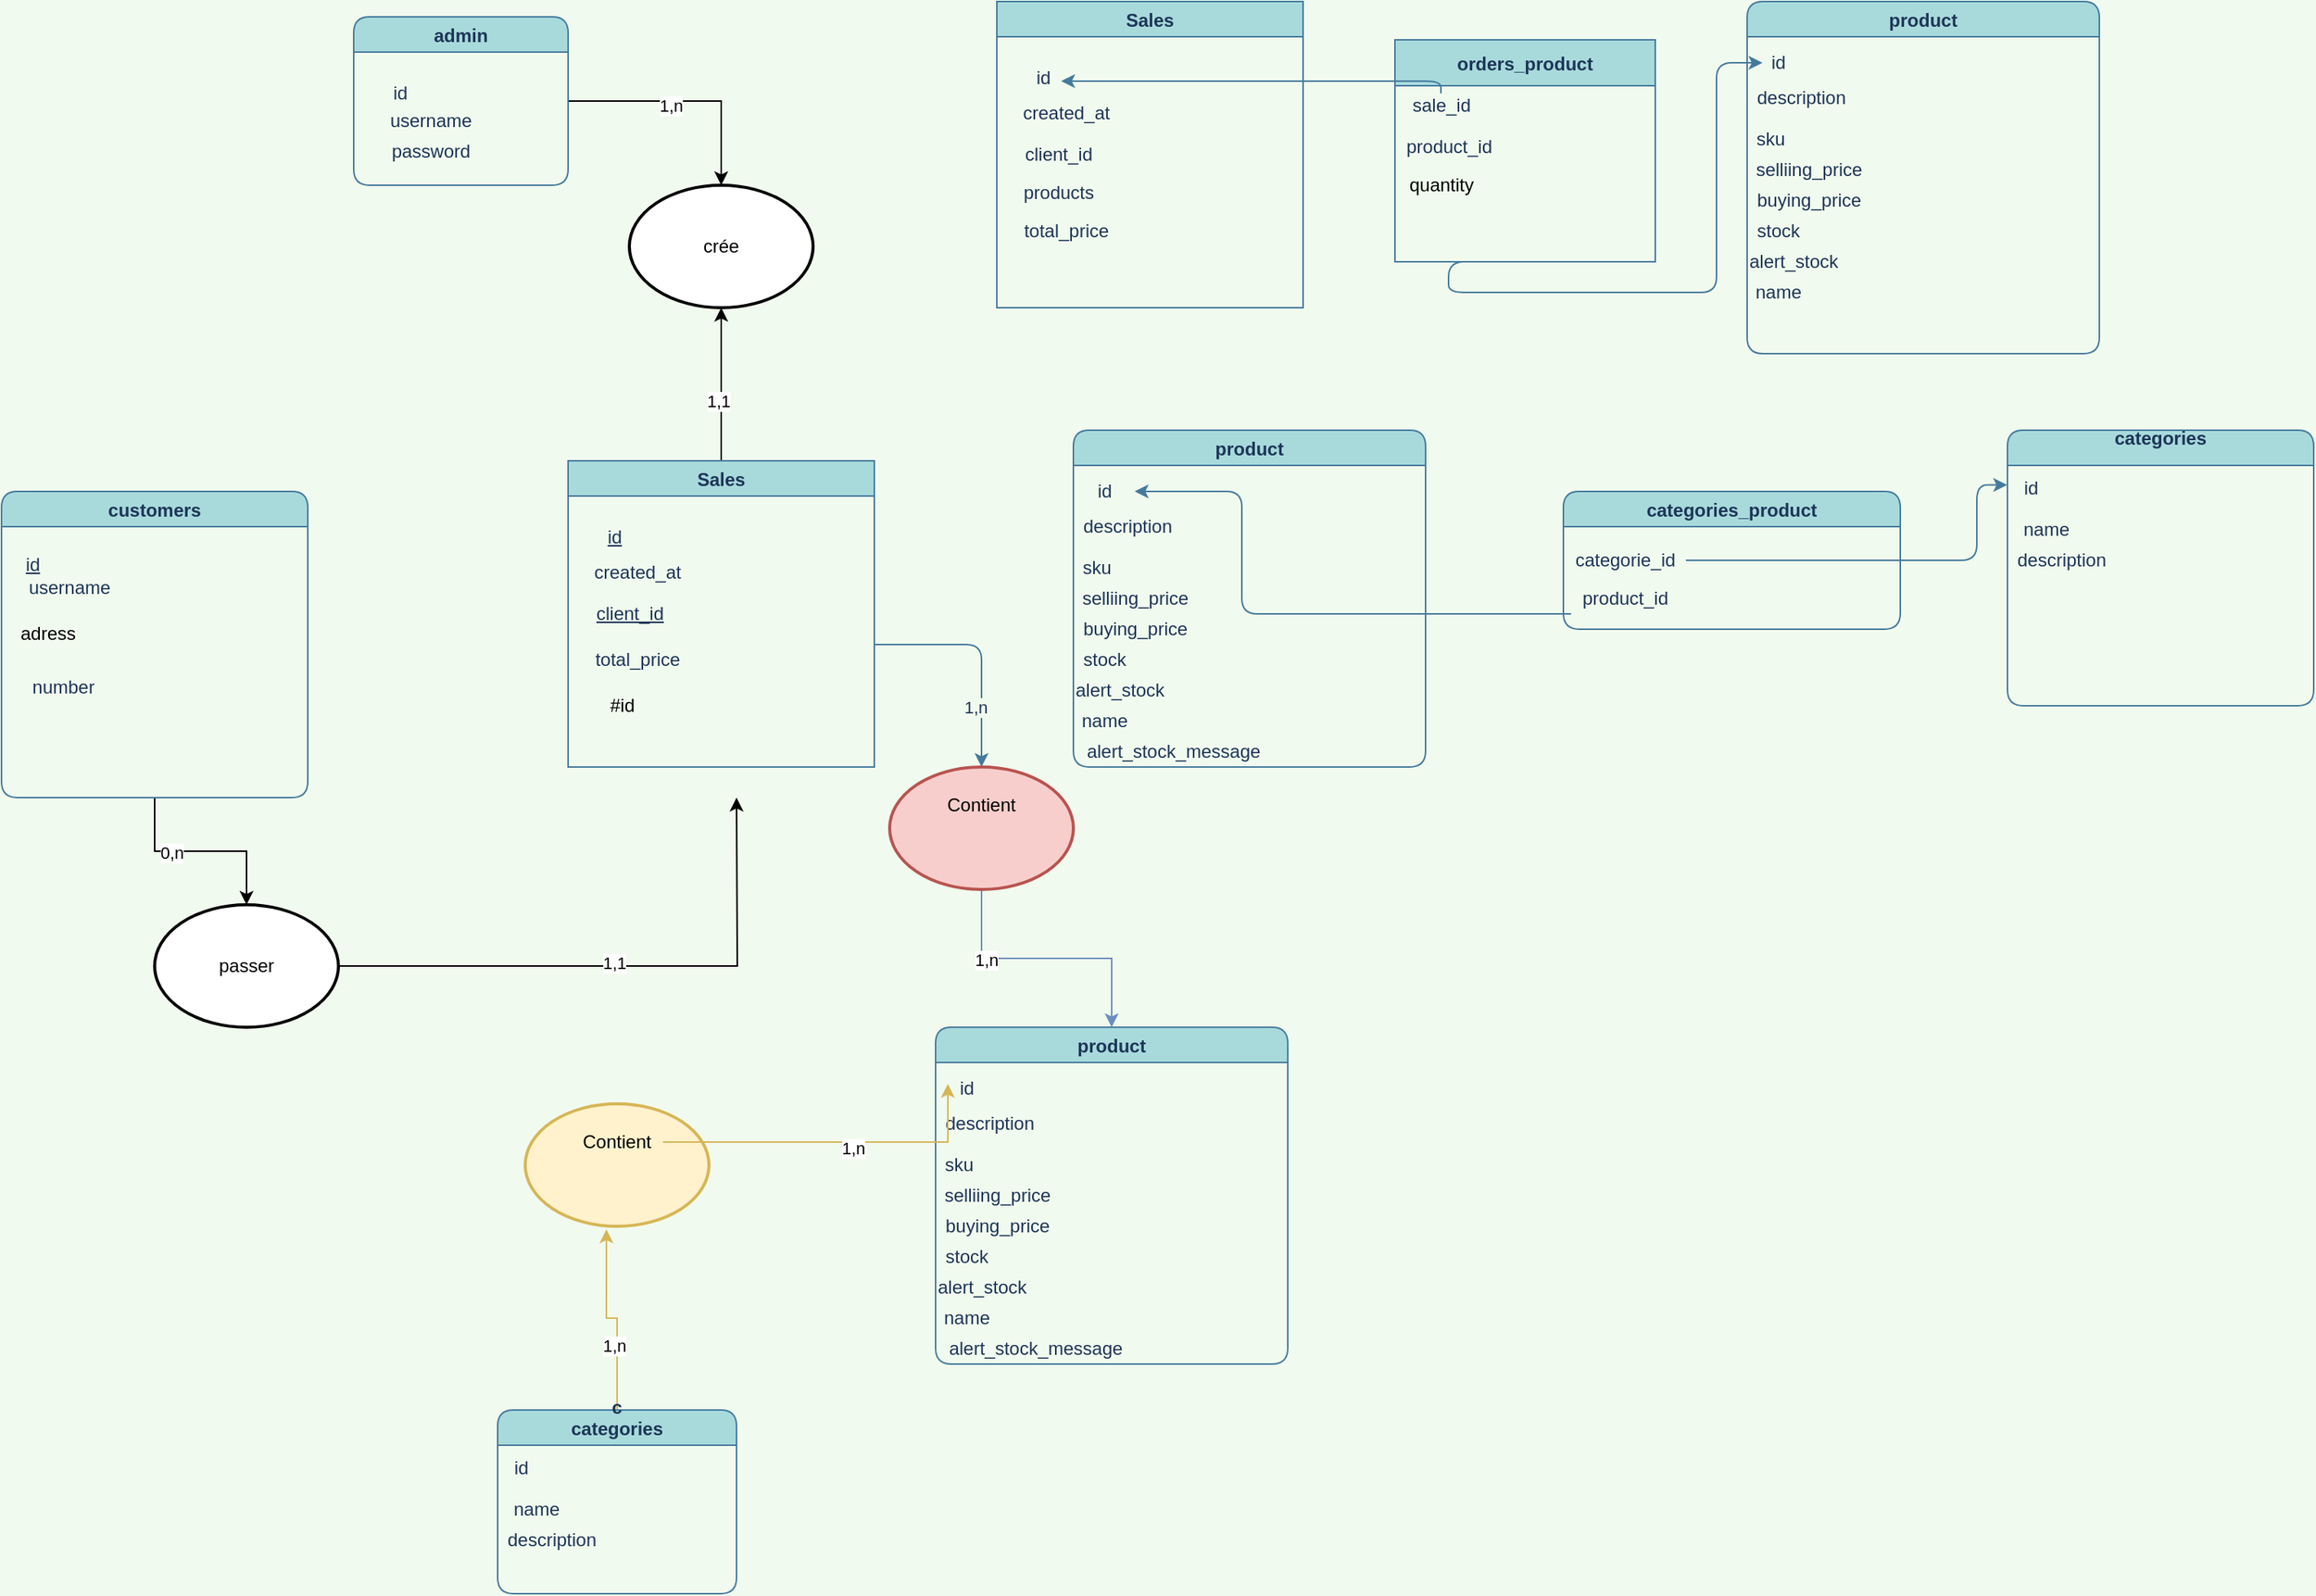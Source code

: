 <mxfile version="17.4.2" type="github">
  <diagram id="N3LafEYGiO5j6gvTDvpE" name="Page-1">
    <mxGraphModel dx="1102" dy="1688" grid="1" gridSize="10" guides="1" tooltips="1" connect="1" arrows="1" fold="1" page="1" pageScale="1" pageWidth="827" pageHeight="1169" background="#F1FAEE" math="0" shadow="0">
      <root>
        <mxCell id="0" />
        <mxCell id="1" parent="0" />
        <mxCell id="WNs6MIUDkmkAJiaW4Yne-47" style="edgeStyle=orthogonalEdgeStyle;rounded=0;orthogonalLoop=1;jettySize=auto;html=1;exitX=1;exitY=0.5;exitDx=0;exitDy=0;entryX=0.5;entryY=0;entryDx=0;entryDy=0;" edge="1" parent="1" source="OWPy5VjzWzichTIzqlJh-1" target="WNs6MIUDkmkAJiaW4Yne-46">
          <mxGeometry relative="1" as="geometry" />
        </mxCell>
        <mxCell id="WNs6MIUDkmkAJiaW4Yne-48" value="1,n" style="edgeLabel;html=1;align=center;verticalAlign=middle;resizable=0;points=[];" vertex="1" connectable="0" parent="WNs6MIUDkmkAJiaW4Yne-47">
          <mxGeometry x="-0.136" y="-3" relative="1" as="geometry">
            <mxPoint as="offset" />
          </mxGeometry>
        </mxCell>
        <mxCell id="OWPy5VjzWzichTIzqlJh-1" value="admin" style="swimlane;rounded=1;fillColor=#A8DADC;strokeColor=#457B9D;fontColor=#1D3557;" parent="1" vertex="1">
          <mxGeometry x="320" y="-480" width="140" height="110" as="geometry" />
        </mxCell>
        <mxCell id="OWPy5VjzWzichTIzqlJh-3" value="&lt;div&gt;username&lt;/div&gt;&lt;div&gt;&lt;br&gt;&lt;/div&gt;" style="text;html=1;align=center;verticalAlign=middle;resizable=0;points=[];autosize=1;strokeColor=none;fillColor=none;rounded=1;fontColor=#1D3557;" parent="OWPy5VjzWzichTIzqlJh-1" vertex="1">
          <mxGeometry x="15" y="60" width="70" height="30" as="geometry" />
        </mxCell>
        <mxCell id="OWPy5VjzWzichTIzqlJh-4" value="&lt;div&gt;password&lt;/div&gt;&lt;div&gt;&lt;br&gt;&lt;/div&gt;" style="text;html=1;align=center;verticalAlign=middle;resizable=0;points=[];autosize=1;strokeColor=none;fillColor=none;rounded=1;fontColor=#1D3557;" parent="OWPy5VjzWzichTIzqlJh-1" vertex="1">
          <mxGeometry x="15" y="80" width="70" height="30" as="geometry" />
        </mxCell>
        <mxCell id="OWPy5VjzWzichTIzqlJh-2" value="id" style="text;html=1;align=center;verticalAlign=middle;resizable=0;points=[];autosize=1;strokeColor=none;fillColor=none;rounded=1;fontColor=#1D3557;" parent="OWPy5VjzWzichTIzqlJh-1" vertex="1">
          <mxGeometry x="20" y="40" width="20" height="20" as="geometry" />
        </mxCell>
        <mxCell id="WNs6MIUDkmkAJiaW4Yne-14" style="edgeStyle=orthogonalEdgeStyle;rounded=0;orthogonalLoop=1;jettySize=auto;html=1;" edge="1" parent="1" source="OWPy5VjzWzichTIzqlJh-5" target="WNs6MIUDkmkAJiaW4Yne-12">
          <mxGeometry relative="1" as="geometry">
            <Array as="points">
              <mxPoint x="190" y="65" />
              <mxPoint x="250" y="65" />
            </Array>
          </mxGeometry>
        </mxCell>
        <mxCell id="WNs6MIUDkmkAJiaW4Yne-16" value="&lt;div&gt;0,n&lt;/div&gt;" style="edgeLabel;html=1;align=center;verticalAlign=middle;resizable=0;points=[];" vertex="1" connectable="0" parent="WNs6MIUDkmkAJiaW4Yne-14">
          <mxGeometry x="-0.292" y="-1" relative="1" as="geometry">
            <mxPoint as="offset" />
          </mxGeometry>
        </mxCell>
        <mxCell id="OWPy5VjzWzichTIzqlJh-5" value="customers" style="swimlane;rounded=1;fillColor=#A8DADC;strokeColor=#457B9D;fontColor=#1D3557;" parent="1" vertex="1">
          <mxGeometry x="90" y="-170" width="200" height="200" as="geometry" />
        </mxCell>
        <mxCell id="OWPy5VjzWzichTIzqlJh-7" value="&lt;div&gt;username&lt;/div&gt;&lt;div&gt;&lt;br&gt;&lt;/div&gt;" style="text;html=1;align=center;verticalAlign=middle;resizable=0;points=[];autosize=1;strokeColor=none;fillColor=none;rounded=1;fontColor=#1D3557;" parent="OWPy5VjzWzichTIzqlJh-5" vertex="1">
          <mxGeometry x="9" y="55" width="70" height="30" as="geometry" />
        </mxCell>
        <mxCell id="OWPy5VjzWzichTIzqlJh-9" value="&lt;div&gt;number&lt;/div&gt;&lt;div&gt;&lt;br&gt;&lt;/div&gt;" style="text;html=1;align=center;verticalAlign=middle;resizable=0;points=[];autosize=1;strokeColor=none;fillColor=none;rounded=1;fontColor=#1D3557;" parent="OWPy5VjzWzichTIzqlJh-5" vertex="1">
          <mxGeometry x="10" y="120" width="60" height="30" as="geometry" />
        </mxCell>
        <mxCell id="OWPy5VjzWzichTIzqlJh-6" value="&lt;div&gt;&lt;u&gt;id&lt;/u&gt;&lt;/div&gt;&lt;div&gt;&lt;u&gt;&lt;br&gt;&lt;/u&gt;&lt;/div&gt;" style="text;html=1;align=center;verticalAlign=middle;resizable=0;points=[];autosize=1;strokeColor=none;fillColor=none;rounded=1;fontColor=#1D3557;" parent="OWPy5VjzWzichTIzqlJh-5" vertex="1">
          <mxGeometry x="10" y="40" width="20" height="30" as="geometry" />
        </mxCell>
        <mxCell id="WNs6MIUDkmkAJiaW4Yne-23" style="edgeStyle=orthogonalEdgeStyle;rounded=0;orthogonalLoop=1;jettySize=auto;html=1;entryX=0.442;entryY=1.025;entryDx=0;entryDy=0;entryPerimeter=0;fillColor=#fff2cc;strokeColor=#d6b656;" edge="1" parent="1" source="OWPy5VjzWzichTIzqlJh-10" target="WNs6MIUDkmkAJiaW4Yne-20">
          <mxGeometry relative="1" as="geometry" />
        </mxCell>
        <mxCell id="WNs6MIUDkmkAJiaW4Yne-24" value="1,n" style="edgeLabel;html=1;align=center;verticalAlign=middle;resizable=0;points=[];" vertex="1" connectable="0" parent="WNs6MIUDkmkAJiaW4Yne-23">
          <mxGeometry x="-0.328" y="2" relative="1" as="geometry">
            <mxPoint as="offset" />
          </mxGeometry>
        </mxCell>
        <mxCell id="OWPy5VjzWzichTIzqlJh-10" value="&#xa;c&#xa;categories&#xa;&#xa;" style="swimlane;rounded=1;fillColor=#A8DADC;strokeColor=#457B9D;fontColor=#1D3557;" parent="1" vertex="1">
          <mxGeometry x="414" y="430" width="156" height="120" as="geometry" />
        </mxCell>
        <mxCell id="OWPy5VjzWzichTIzqlJh-12" value="&lt;div&gt;name&lt;/div&gt;" style="text;html=1;align=center;verticalAlign=middle;resizable=0;points=[];autosize=1;strokeColor=none;fillColor=none;rounded=1;fontColor=#1D3557;" parent="OWPy5VjzWzichTIzqlJh-10" vertex="1">
          <mxGeometry y="55" width="50" height="20" as="geometry" />
        </mxCell>
        <mxCell id="OWPy5VjzWzichTIzqlJh-13" value="description" style="text;html=1;align=center;verticalAlign=middle;resizable=0;points=[];autosize=1;strokeColor=none;fillColor=none;rounded=1;fontColor=#1D3557;" parent="OWPy5VjzWzichTIzqlJh-10" vertex="1">
          <mxGeometry y="75" width="70" height="20" as="geometry" />
        </mxCell>
        <mxCell id="OWPy5VjzWzichTIzqlJh-11" value="&lt;div&gt;id&lt;/div&gt;&lt;div&gt;&lt;br&gt;&lt;/div&gt;" style="text;html=1;align=center;verticalAlign=middle;resizable=0;points=[];autosize=1;strokeColor=none;fillColor=none;rounded=1;fontColor=#1D3557;" parent="OWPy5VjzWzichTIzqlJh-10" vertex="1">
          <mxGeometry x="5" y="30" width="20" height="30" as="geometry" />
        </mxCell>
        <mxCell id="OWPy5VjzWzichTIzqlJh-50" style="edgeStyle=orthogonalEdgeStyle;rounded=1;orthogonalLoop=1;jettySize=auto;html=1;strokeColor=#457B9D;fontColor=#1D3557;labelBackgroundColor=#F1FAEE;" parent="1" source="OWPy5VjzWzichTIzqlJh-14" edge="1">
          <mxGeometry relative="1" as="geometry">
            <mxPoint x="730" y="10" as="targetPoint" />
            <Array as="points">
              <mxPoint x="730" y="-70" />
            </Array>
          </mxGeometry>
        </mxCell>
        <mxCell id="OWPy5VjzWzichTIzqlJh-51" value="1,n" style="edgeLabel;html=1;align=center;verticalAlign=middle;resizable=0;points=[];rounded=1;fontColor=#1D3557;labelBackgroundColor=#F1FAEE;" parent="OWPy5VjzWzichTIzqlJh-50" vertex="1" connectable="0">
          <mxGeometry x="0.477" y="-4" relative="1" as="geometry">
            <mxPoint as="offset" />
          </mxGeometry>
        </mxCell>
        <mxCell id="WNs6MIUDkmkAJiaW4Yne-49" style="edgeStyle=orthogonalEdgeStyle;rounded=0;orthogonalLoop=1;jettySize=auto;html=1;entryX=0.5;entryY=1;entryDx=0;entryDy=0;" edge="1" parent="1" source="OWPy5VjzWzichTIzqlJh-14" target="WNs6MIUDkmkAJiaW4Yne-46">
          <mxGeometry relative="1" as="geometry" />
        </mxCell>
        <mxCell id="WNs6MIUDkmkAJiaW4Yne-50" value="1,1" style="edgeLabel;html=1;align=center;verticalAlign=middle;resizable=0;points=[];" vertex="1" connectable="0" parent="WNs6MIUDkmkAJiaW4Yne-49">
          <mxGeometry x="-0.22" y="2" relative="1" as="geometry">
            <mxPoint as="offset" />
          </mxGeometry>
        </mxCell>
        <mxCell id="OWPy5VjzWzichTIzqlJh-14" value="Sales" style="swimlane;rounded=1;fillColor=#A8DADC;strokeColor=#457B9D;fontColor=#1D3557;arcSize=0;" parent="1" vertex="1">
          <mxGeometry x="460" y="-190" width="200" height="200" as="geometry" />
        </mxCell>
        <mxCell id="OWPy5VjzWzichTIzqlJh-16" value="&lt;div&gt;created_at&lt;/div&gt;&lt;div&gt;&lt;br&gt;&lt;/div&gt;" style="text;html=1;align=center;verticalAlign=middle;resizable=0;points=[];autosize=1;strokeColor=none;fillColor=none;rounded=1;fontColor=#1D3557;" parent="OWPy5VjzWzichTIzqlJh-14" vertex="1">
          <mxGeometry x="10" y="65" width="70" height="30" as="geometry" />
        </mxCell>
        <mxCell id="OWPy5VjzWzichTIzqlJh-19" value="total_price" style="text;html=1;align=center;verticalAlign=middle;resizable=0;points=[];autosize=1;strokeColor=none;fillColor=none;rounded=1;fontColor=#1D3557;" parent="OWPy5VjzWzichTIzqlJh-14" vertex="1">
          <mxGeometry x="10" y="120" width="70" height="20" as="geometry" />
        </mxCell>
        <mxCell id="OWPy5VjzWzichTIzqlJh-17" value="&lt;u&gt;client_id&lt;/u&gt;" style="text;html=1;align=center;verticalAlign=middle;resizable=0;points=[];autosize=1;strokeColor=none;fillColor=none;rounded=1;fontColor=#1D3557;" parent="OWPy5VjzWzichTIzqlJh-14" vertex="1">
          <mxGeometry x="10" y="90" width="60" height="20" as="geometry" />
        </mxCell>
        <mxCell id="OWPy5VjzWzichTIzqlJh-15" value="&lt;u&gt;id&lt;/u&gt;" style="text;html=1;align=center;verticalAlign=middle;resizable=0;points=[];autosize=1;strokeColor=none;fillColor=none;rounded=1;fontColor=#1D3557;" parent="OWPy5VjzWzichTIzqlJh-14" vertex="1">
          <mxGeometry x="20" y="40" width="20" height="20" as="geometry" />
        </mxCell>
        <mxCell id="WNs6MIUDkmkAJiaW4Yne-27" value="#id" style="text;html=1;align=center;verticalAlign=middle;resizable=0;points=[];autosize=1;strokeColor=none;fillColor=none;" vertex="1" parent="OWPy5VjzWzichTIzqlJh-14">
          <mxGeometry x="20" y="150" width="30" height="20" as="geometry" />
        </mxCell>
        <mxCell id="OWPy5VjzWzichTIzqlJh-21" value="product" style="swimlane;rounded=1;fillColor=#A8DADC;strokeColor=#457B9D;fontColor=#1D3557;" parent="1" vertex="1">
          <mxGeometry x="700" y="180" width="230" height="220" as="geometry" />
        </mxCell>
        <mxCell id="OWPy5VjzWzichTIzqlJh-24" value="&lt;div&gt;description&lt;/div&gt;&lt;div&gt;&lt;br&gt;&lt;/div&gt;" style="text;html=1;align=center;verticalAlign=middle;resizable=0;points=[];autosize=1;strokeColor=none;fillColor=none;rounded=1;fontColor=#1D3557;" parent="OWPy5VjzWzichTIzqlJh-21" vertex="1">
          <mxGeometry y="55" width="70" height="30" as="geometry" />
        </mxCell>
        <mxCell id="OWPy5VjzWzichTIzqlJh-26" value="&lt;div&gt;sku&lt;/div&gt;" style="text;html=1;align=center;verticalAlign=middle;resizable=0;points=[];autosize=1;strokeColor=none;fillColor=none;rounded=1;fontColor=#1D3557;" parent="OWPy5VjzWzichTIzqlJh-21" vertex="1">
          <mxGeometry y="80" width="30" height="20" as="geometry" />
        </mxCell>
        <mxCell id="OWPy5VjzWzichTIzqlJh-28" value="&lt;div&gt;selliing_price&lt;/div&gt;" style="text;html=1;align=center;verticalAlign=middle;resizable=0;points=[];autosize=1;strokeColor=none;fillColor=none;rounded=1;fontColor=#1D3557;" parent="OWPy5VjzWzichTIzqlJh-21" vertex="1">
          <mxGeometry y="100" width="80" height="20" as="geometry" />
        </mxCell>
        <mxCell id="OWPy5VjzWzichTIzqlJh-29" value="buying_price" style="text;html=1;align=center;verticalAlign=middle;resizable=0;points=[];autosize=1;strokeColor=none;fillColor=none;rounded=1;fontColor=#1D3557;" parent="OWPy5VjzWzichTIzqlJh-21" vertex="1">
          <mxGeometry y="120" width="80" height="20" as="geometry" />
        </mxCell>
        <mxCell id="OWPy5VjzWzichTIzqlJh-30" value="&lt;div&gt;stock&lt;/div&gt;" style="text;html=1;align=center;verticalAlign=middle;resizable=0;points=[];autosize=1;strokeColor=none;fillColor=none;rounded=1;fontColor=#1D3557;" parent="OWPy5VjzWzichTIzqlJh-21" vertex="1">
          <mxGeometry y="140" width="40" height="20" as="geometry" />
        </mxCell>
        <mxCell id="OWPy5VjzWzichTIzqlJh-31" value="alert_stock" style="text;html=1;align=center;verticalAlign=middle;resizable=0;points=[];autosize=1;strokeColor=none;fillColor=none;rounded=1;fontColor=#1D3557;" parent="OWPy5VjzWzichTIzqlJh-21" vertex="1">
          <mxGeometry x="-5" y="160" width="70" height="20" as="geometry" />
        </mxCell>
        <mxCell id="OWPy5VjzWzichTIzqlJh-41" value="&lt;div&gt;name&lt;/div&gt;" style="text;html=1;align=center;verticalAlign=middle;resizable=0;points=[];autosize=1;strokeColor=none;fillColor=none;rounded=1;fontColor=#1D3557;" parent="OWPy5VjzWzichTIzqlJh-21" vertex="1">
          <mxGeometry x="-5" y="180" width="50" height="20" as="geometry" />
        </mxCell>
        <mxCell id="OWPy5VjzWzichTIzqlJh-36" value="&lt;div&gt;id&lt;/div&gt;" style="text;html=1;align=center;verticalAlign=middle;resizable=0;points=[];autosize=1;strokeColor=none;fillColor=none;rounded=1;fontColor=#1D3557;" parent="OWPy5VjzWzichTIzqlJh-21" vertex="1">
          <mxGeometry x="10" y="30" width="20" height="20" as="geometry" />
        </mxCell>
        <mxCell id="OWPy5VjzWzichTIzqlJh-74" value="alert_stock_message" style="text;html=1;align=center;verticalAlign=middle;resizable=0;points=[];autosize=1;strokeColor=none;fillColor=none;fontColor=#1D3557;" parent="OWPy5VjzWzichTIzqlJh-21" vertex="1">
          <mxGeometry y="200" width="130" height="20" as="geometry" />
        </mxCell>
        <mxCell id="OWPy5VjzWzichTIzqlJh-76" value="orders_product" style="swimlane;rounded=1;fillColor=#A8DADC;strokeColor=#457B9D;fontColor=#1D3557;arcSize=0;startSize=30;" parent="1" vertex="1">
          <mxGeometry x="1000" y="-465" width="170" height="145" as="geometry" />
        </mxCell>
        <mxCell id="OWPy5VjzWzichTIzqlJh-80" value="&lt;div&gt;sale_id&lt;/div&gt;&lt;div&gt;&lt;br&gt;&lt;/div&gt;" style="text;html=1;align=center;verticalAlign=middle;resizable=0;points=[];autosize=1;strokeColor=none;fillColor=none;rounded=1;fontColor=#1D3557;" parent="OWPy5VjzWzichTIzqlJh-76" vertex="1">
          <mxGeometry x="5" y="35" width="50" height="30" as="geometry" />
        </mxCell>
        <mxCell id="OWPy5VjzWzichTIzqlJh-99" value="product_id" style="text;html=1;align=center;verticalAlign=middle;resizable=0;points=[];autosize=1;strokeColor=none;fillColor=none;fontColor=#1D3557;" parent="OWPy5VjzWzichTIzqlJh-76" vertex="1">
          <mxGeometry y="60" width="70" height="20" as="geometry" />
        </mxCell>
        <mxCell id="WNs6MIUDkmkAJiaW4Yne-28" value="&lt;div&gt;quantity&lt;/div&gt;" style="text;html=1;align=center;verticalAlign=middle;resizable=0;points=[];autosize=1;strokeColor=none;fillColor=none;" vertex="1" parent="OWPy5VjzWzichTIzqlJh-76">
          <mxGeometry y="85" width="60" height="20" as="geometry" />
        </mxCell>
        <mxCell id="OWPy5VjzWzichTIzqlJh-82" value="Sales" style="swimlane;rounded=1;fillColor=#A8DADC;strokeColor=#457B9D;fontColor=#1D3557;arcSize=0;startSize=23;" parent="1" vertex="1">
          <mxGeometry x="740" y="-490" width="200" height="200" as="geometry" />
        </mxCell>
        <mxCell id="OWPy5VjzWzichTIzqlJh-83" value="&lt;div&gt;created_at&lt;/div&gt;&lt;div&gt;&lt;br&gt;&lt;/div&gt;" style="text;html=1;align=center;verticalAlign=middle;resizable=0;points=[];autosize=1;strokeColor=none;fillColor=none;rounded=1;fontColor=#1D3557;" parent="OWPy5VjzWzichTIzqlJh-82" vertex="1">
          <mxGeometry x="10" y="65" width="70" height="30" as="geometry" />
        </mxCell>
        <mxCell id="OWPy5VjzWzichTIzqlJh-84" value="total_price" style="text;html=1;align=center;verticalAlign=middle;resizable=0;points=[];autosize=1;strokeColor=none;fillColor=none;rounded=1;fontColor=#1D3557;" parent="OWPy5VjzWzichTIzqlJh-82" vertex="1">
          <mxGeometry x="10" y="140" width="70" height="20" as="geometry" />
        </mxCell>
        <mxCell id="OWPy5VjzWzichTIzqlJh-85" value="client_id" style="text;html=1;align=center;verticalAlign=middle;resizable=0;points=[];autosize=1;strokeColor=none;fillColor=none;rounded=1;fontColor=#1D3557;" parent="OWPy5VjzWzichTIzqlJh-82" vertex="1">
          <mxGeometry x="10" y="90" width="60" height="20" as="geometry" />
        </mxCell>
        <mxCell id="OWPy5VjzWzichTIzqlJh-86" value="id" style="text;html=1;align=center;verticalAlign=middle;resizable=0;points=[];autosize=1;strokeColor=none;fillColor=none;rounded=1;fontColor=#1D3557;" parent="OWPy5VjzWzichTIzqlJh-82" vertex="1">
          <mxGeometry x="20" y="40" width="20" height="20" as="geometry" />
        </mxCell>
        <mxCell id="OWPy5VjzWzichTIzqlJh-87" value="products" style="text;html=1;align=center;verticalAlign=middle;resizable=0;points=[];autosize=1;strokeColor=none;fillColor=none;rounded=1;fontColor=#1D3557;" parent="OWPy5VjzWzichTIzqlJh-82" vertex="1">
          <mxGeometry x="10" y="115" width="60" height="20" as="geometry" />
        </mxCell>
        <mxCell id="OWPy5VjzWzichTIzqlJh-88" style="edgeStyle=orthogonalEdgeStyle;curved=0;rounded=1;sketch=0;orthogonalLoop=1;jettySize=auto;html=1;entryX=1.1;entryY=0.6;entryDx=0;entryDy=0;entryPerimeter=0;fontColor=#1D3557;strokeColor=#457B9D;fillColor=#A8DADC;labelBackgroundColor=#F1FAEE;" parent="1" source="OWPy5VjzWzichTIzqlJh-80" target="OWPy5VjzWzichTIzqlJh-86" edge="1">
          <mxGeometry relative="1" as="geometry">
            <Array as="points">
              <mxPoint x="1030" y="-438" />
            </Array>
          </mxGeometry>
        </mxCell>
        <mxCell id="OWPy5VjzWzichTIzqlJh-89" value="product" style="swimlane;rounded=1;fillColor=#A8DADC;strokeColor=#457B9D;fontColor=#1D3557;" parent="1" vertex="1">
          <mxGeometry x="1230" y="-490" width="230" height="230" as="geometry" />
        </mxCell>
        <mxCell id="OWPy5VjzWzichTIzqlJh-90" value="&lt;div&gt;description&lt;/div&gt;&lt;div&gt;&lt;br&gt;&lt;/div&gt;" style="text;html=1;align=center;verticalAlign=middle;resizable=0;points=[];autosize=1;strokeColor=none;fillColor=none;rounded=1;fontColor=#1D3557;" parent="OWPy5VjzWzichTIzqlJh-89" vertex="1">
          <mxGeometry y="55" width="70" height="30" as="geometry" />
        </mxCell>
        <mxCell id="OWPy5VjzWzichTIzqlJh-91" value="&lt;div&gt;sku&lt;/div&gt;" style="text;html=1;align=center;verticalAlign=middle;resizable=0;points=[];autosize=1;strokeColor=none;fillColor=none;rounded=1;fontColor=#1D3557;" parent="OWPy5VjzWzichTIzqlJh-89" vertex="1">
          <mxGeometry y="80" width="30" height="20" as="geometry" />
        </mxCell>
        <mxCell id="OWPy5VjzWzichTIzqlJh-92" value="&lt;div&gt;selliing_price&lt;/div&gt;" style="text;html=1;align=center;verticalAlign=middle;resizable=0;points=[];autosize=1;strokeColor=none;fillColor=none;rounded=1;fontColor=#1D3557;" parent="OWPy5VjzWzichTIzqlJh-89" vertex="1">
          <mxGeometry y="100" width="80" height="20" as="geometry" />
        </mxCell>
        <mxCell id="OWPy5VjzWzichTIzqlJh-93" value="buying_price" style="text;html=1;align=center;verticalAlign=middle;resizable=0;points=[];autosize=1;strokeColor=none;fillColor=none;rounded=1;fontColor=#1D3557;" parent="OWPy5VjzWzichTIzqlJh-89" vertex="1">
          <mxGeometry y="120" width="80" height="20" as="geometry" />
        </mxCell>
        <mxCell id="OWPy5VjzWzichTIzqlJh-94" value="&lt;div&gt;stock&lt;/div&gt;" style="text;html=1;align=center;verticalAlign=middle;resizable=0;points=[];autosize=1;strokeColor=none;fillColor=none;rounded=1;fontColor=#1D3557;" parent="OWPy5VjzWzichTIzqlJh-89" vertex="1">
          <mxGeometry y="140" width="40" height="20" as="geometry" />
        </mxCell>
        <mxCell id="OWPy5VjzWzichTIzqlJh-95" value="alert_stock" style="text;html=1;align=center;verticalAlign=middle;resizable=0;points=[];autosize=1;strokeColor=none;fillColor=none;rounded=1;fontColor=#1D3557;" parent="OWPy5VjzWzichTIzqlJh-89" vertex="1">
          <mxGeometry x="-5" y="160" width="70" height="20" as="geometry" />
        </mxCell>
        <mxCell id="OWPy5VjzWzichTIzqlJh-96" value="&lt;div&gt;name&lt;/div&gt;" style="text;html=1;align=center;verticalAlign=middle;resizable=0;points=[];autosize=1;strokeColor=none;fillColor=none;rounded=1;fontColor=#1D3557;" parent="OWPy5VjzWzichTIzqlJh-89" vertex="1">
          <mxGeometry x="-5" y="180" width="50" height="20" as="geometry" />
        </mxCell>
        <mxCell id="OWPy5VjzWzichTIzqlJh-97" value="&lt;div&gt;id&lt;/div&gt;" style="text;html=1;align=center;verticalAlign=middle;resizable=0;points=[];autosize=1;strokeColor=none;fillColor=none;rounded=1;fontColor=#1D3557;" parent="OWPy5VjzWzichTIzqlJh-89" vertex="1">
          <mxGeometry x="10" y="30" width="20" height="20" as="geometry" />
        </mxCell>
        <mxCell id="OWPy5VjzWzichTIzqlJh-100" style="edgeStyle=orthogonalEdgeStyle;curved=0;rounded=1;sketch=0;orthogonalLoop=1;jettySize=auto;html=1;fontColor=#1D3557;strokeColor=#457B9D;fillColor=#A8DADC;labelBackgroundColor=#F1FAEE;" parent="1" target="OWPy5VjzWzichTIzqlJh-97" edge="1">
          <mxGeometry relative="1" as="geometry">
            <Array as="points">
              <mxPoint x="1035" y="-300" />
              <mxPoint x="1210" y="-300" />
              <mxPoint x="1210" y="-450" />
            </Array>
            <mxPoint x="1070" y="-320" as="sourcePoint" />
          </mxGeometry>
        </mxCell>
        <mxCell id="OWPy5VjzWzichTIzqlJh-111" value="product" style="swimlane;rounded=1;fillColor=#A8DADC;strokeColor=#457B9D;fontColor=#1D3557;" parent="1" vertex="1">
          <mxGeometry x="790" y="-210" width="230" height="220" as="geometry" />
        </mxCell>
        <mxCell id="OWPy5VjzWzichTIzqlJh-112" value="&lt;div&gt;description&lt;/div&gt;&lt;div&gt;&lt;br&gt;&lt;/div&gt;" style="text;html=1;align=center;verticalAlign=middle;resizable=0;points=[];autosize=1;strokeColor=none;fillColor=none;rounded=1;fontColor=#1D3557;" parent="OWPy5VjzWzichTIzqlJh-111" vertex="1">
          <mxGeometry y="55" width="70" height="30" as="geometry" />
        </mxCell>
        <mxCell id="OWPy5VjzWzichTIzqlJh-113" value="&lt;div&gt;sku&lt;/div&gt;" style="text;html=1;align=center;verticalAlign=middle;resizable=0;points=[];autosize=1;strokeColor=none;fillColor=none;rounded=1;fontColor=#1D3557;" parent="OWPy5VjzWzichTIzqlJh-111" vertex="1">
          <mxGeometry y="80" width="30" height="20" as="geometry" />
        </mxCell>
        <mxCell id="OWPy5VjzWzichTIzqlJh-114" value="&lt;div&gt;selliing_price&lt;/div&gt;" style="text;html=1;align=center;verticalAlign=middle;resizable=0;points=[];autosize=1;strokeColor=none;fillColor=none;rounded=1;fontColor=#1D3557;" parent="OWPy5VjzWzichTIzqlJh-111" vertex="1">
          <mxGeometry y="100" width="80" height="20" as="geometry" />
        </mxCell>
        <mxCell id="OWPy5VjzWzichTIzqlJh-115" value="buying_price" style="text;html=1;align=center;verticalAlign=middle;resizable=0;points=[];autosize=1;strokeColor=none;fillColor=none;rounded=1;fontColor=#1D3557;" parent="OWPy5VjzWzichTIzqlJh-111" vertex="1">
          <mxGeometry y="120" width="80" height="20" as="geometry" />
        </mxCell>
        <mxCell id="OWPy5VjzWzichTIzqlJh-116" value="&lt;div&gt;stock&lt;/div&gt;" style="text;html=1;align=center;verticalAlign=middle;resizable=0;points=[];autosize=1;strokeColor=none;fillColor=none;rounded=1;fontColor=#1D3557;" parent="OWPy5VjzWzichTIzqlJh-111" vertex="1">
          <mxGeometry y="140" width="40" height="20" as="geometry" />
        </mxCell>
        <mxCell id="OWPy5VjzWzichTIzqlJh-117" value="alert_stock" style="text;html=1;align=center;verticalAlign=middle;resizable=0;points=[];autosize=1;strokeColor=none;fillColor=none;rounded=1;fontColor=#1D3557;" parent="OWPy5VjzWzichTIzqlJh-111" vertex="1">
          <mxGeometry x="-5" y="160" width="70" height="20" as="geometry" />
        </mxCell>
        <mxCell id="OWPy5VjzWzichTIzqlJh-118" value="&lt;div&gt;name&lt;/div&gt;" style="text;html=1;align=center;verticalAlign=middle;resizable=0;points=[];autosize=1;strokeColor=none;fillColor=none;rounded=1;fontColor=#1D3557;" parent="OWPy5VjzWzichTIzqlJh-111" vertex="1">
          <mxGeometry x="-5" y="180" width="50" height="20" as="geometry" />
        </mxCell>
        <mxCell id="OWPy5VjzWzichTIzqlJh-119" value="&lt;div&gt;id&lt;/div&gt;" style="text;html=1;align=center;verticalAlign=middle;resizable=0;points=[];autosize=1;strokeColor=none;fillColor=none;rounded=1;fontColor=#1D3557;" parent="OWPy5VjzWzichTIzqlJh-111" vertex="1">
          <mxGeometry x="10" y="30" width="20" height="20" as="geometry" />
        </mxCell>
        <mxCell id="OWPy5VjzWzichTIzqlJh-120" value="alert_stock_message" style="text;html=1;align=center;verticalAlign=middle;resizable=0;points=[];autosize=1;strokeColor=none;fillColor=none;fontColor=#1D3557;" parent="OWPy5VjzWzichTIzqlJh-111" vertex="1">
          <mxGeometry y="200" width="130" height="20" as="geometry" />
        </mxCell>
        <mxCell id="OWPy5VjzWzichTIzqlJh-121" value="categories_product" style="swimlane;rounded=1;fillColor=#A8DADC;strokeColor=#457B9D;fontColor=#1D3557;" parent="1" vertex="1">
          <mxGeometry x="1110" y="-170" width="220" height="90" as="geometry" />
        </mxCell>
        <mxCell id="OWPy5VjzWzichTIzqlJh-129" value="categorie_id" style="text;html=1;align=center;verticalAlign=middle;resizable=0;points=[];autosize=1;strokeColor=none;fillColor=none;rounded=1;fontColor=#1D3557;" parent="OWPy5VjzWzichTIzqlJh-121" vertex="1">
          <mxGeometry y="35" width="80" height="20" as="geometry" />
        </mxCell>
        <mxCell id="OWPy5VjzWzichTIzqlJh-137" value="product_id" style="text;html=1;align=center;verticalAlign=middle;resizable=0;points=[];autosize=1;strokeColor=none;fillColor=none;fontColor=#1D3557;" parent="OWPy5VjzWzichTIzqlJh-121" vertex="1">
          <mxGeometry x="5" y="60" width="70" height="20" as="geometry" />
        </mxCell>
        <mxCell id="OWPy5VjzWzichTIzqlJh-132" value="&#xa;&#xa;categories&#xa;&#xa;&#xa;" style="swimlane;rounded=1;fillColor=#A8DADC;strokeColor=#457B9D;fontColor=#1D3557;" parent="1" vertex="1">
          <mxGeometry x="1400" y="-210" width="200" height="180" as="geometry" />
        </mxCell>
        <mxCell id="OWPy5VjzWzichTIzqlJh-133" value="&lt;div&gt;name&lt;/div&gt;" style="text;html=1;align=center;verticalAlign=middle;resizable=0;points=[];autosize=1;strokeColor=none;fillColor=none;rounded=1;fontColor=#1D3557;" parent="OWPy5VjzWzichTIzqlJh-132" vertex="1">
          <mxGeometry y="55" width="50" height="20" as="geometry" />
        </mxCell>
        <mxCell id="OWPy5VjzWzichTIzqlJh-134" value="description" style="text;html=1;align=center;verticalAlign=middle;resizable=0;points=[];autosize=1;strokeColor=none;fillColor=none;rounded=1;fontColor=#1D3557;" parent="OWPy5VjzWzichTIzqlJh-132" vertex="1">
          <mxGeometry y="75" width="70" height="20" as="geometry" />
        </mxCell>
        <mxCell id="OWPy5VjzWzichTIzqlJh-135" value="&lt;div&gt;id&lt;/div&gt;&lt;div&gt;&lt;br&gt;&lt;/div&gt;" style="text;html=1;align=center;verticalAlign=middle;resizable=0;points=[];autosize=1;strokeColor=none;fillColor=none;rounded=1;fontColor=#1D3557;" parent="OWPy5VjzWzichTIzqlJh-132" vertex="1">
          <mxGeometry x="5" y="30" width="20" height="30" as="geometry" />
        </mxCell>
        <mxCell id="OWPy5VjzWzichTIzqlJh-138" style="edgeStyle=orthogonalEdgeStyle;curved=0;rounded=1;sketch=0;orthogonalLoop=1;jettySize=auto;html=1;fontColor=#1D3557;strokeColor=#457B9D;fillColor=#A8DADC;" parent="1" source="OWPy5VjzWzichTIzqlJh-137" edge="1">
          <mxGeometry relative="1" as="geometry">
            <mxPoint x="830" y="-170" as="targetPoint" />
            <Array as="points">
              <mxPoint x="900" y="-90" />
              <mxPoint x="900" y="-170" />
            </Array>
          </mxGeometry>
        </mxCell>
        <mxCell id="OWPy5VjzWzichTIzqlJh-139" style="edgeStyle=orthogonalEdgeStyle;curved=0;rounded=1;sketch=0;orthogonalLoop=1;jettySize=auto;html=1;entryX=-0.261;entryY=0.193;entryDx=0;entryDy=0;entryPerimeter=0;fontColor=#1D3557;strokeColor=#457B9D;fillColor=#A8DADC;" parent="1" source="OWPy5VjzWzichTIzqlJh-129" target="OWPy5VjzWzichTIzqlJh-135" edge="1">
          <mxGeometry relative="1" as="geometry">
            <Array as="points">
              <mxPoint x="1380" y="-125" />
              <mxPoint x="1380" y="-174" />
            </Array>
          </mxGeometry>
        </mxCell>
        <mxCell id="WNs6MIUDkmkAJiaW4Yne-7" style="edgeStyle=orthogonalEdgeStyle;rounded=0;orthogonalLoop=1;jettySize=auto;html=1;exitX=0.5;exitY=1;exitDx=0;exitDy=0;fillColor=#dae8fc;strokeColor=#6c8ebf;" edge="1" parent="1" source="WNs6MIUDkmkAJiaW4Yne-1" target="OWPy5VjzWzichTIzqlJh-21">
          <mxGeometry relative="1" as="geometry" />
        </mxCell>
        <mxCell id="WNs6MIUDkmkAJiaW4Yne-8" value="&lt;div&gt;1,n&lt;/div&gt;" style="edgeLabel;html=1;align=center;verticalAlign=middle;resizable=0;points=[];" vertex="1" connectable="0" parent="WNs6MIUDkmkAJiaW4Yne-7">
          <mxGeometry x="-0.451" y="-1" relative="1" as="geometry">
            <mxPoint as="offset" />
          </mxGeometry>
        </mxCell>
        <mxCell id="WNs6MIUDkmkAJiaW4Yne-1" value="" style="ellipse;whiteSpace=wrap;html=1;fillColor=#f8cecc;strokeColor=#b85450;strokeWidth=2;" vertex="1" parent="1">
          <mxGeometry x="670" y="10" width="120" height="80" as="geometry" />
        </mxCell>
        <mxCell id="WNs6MIUDkmkAJiaW4Yne-6" value="Contient" style="text;html=1;strokeColor=none;fillColor=none;align=center;verticalAlign=middle;whiteSpace=wrap;rounded=0;" vertex="1" parent="1">
          <mxGeometry x="700" y="20" width="60" height="30" as="geometry" />
        </mxCell>
        <mxCell id="WNs6MIUDkmkAJiaW4Yne-11" value="&lt;div&gt;adress&lt;/div&gt;&lt;div&gt;&lt;br&gt;&lt;/div&gt;" style="text;html=1;align=center;verticalAlign=middle;resizable=0;points=[];autosize=1;strokeColor=none;fillColor=none;" vertex="1" parent="1">
          <mxGeometry x="95" y="-85" width="50" height="30" as="geometry" />
        </mxCell>
        <mxCell id="WNs6MIUDkmkAJiaW4Yne-17" style="edgeStyle=orthogonalEdgeStyle;rounded=0;orthogonalLoop=1;jettySize=auto;html=1;" edge="1" parent="1" source="WNs6MIUDkmkAJiaW4Yne-12">
          <mxGeometry relative="1" as="geometry">
            <mxPoint x="570" y="30" as="targetPoint" />
          </mxGeometry>
        </mxCell>
        <mxCell id="WNs6MIUDkmkAJiaW4Yne-18" value="&lt;div&gt;1,1&lt;/div&gt;" style="edgeLabel;html=1;align=center;verticalAlign=middle;resizable=0;points=[];" vertex="1" connectable="0" parent="WNs6MIUDkmkAJiaW4Yne-17">
          <mxGeometry x="-0.032" y="2" relative="1" as="geometry">
            <mxPoint as="offset" />
          </mxGeometry>
        </mxCell>
        <mxCell id="WNs6MIUDkmkAJiaW4Yne-12" value="passer" style="ellipse;whiteSpace=wrap;html=1;strokeWidth=2;" vertex="1" parent="1">
          <mxGeometry x="190" y="100" width="120" height="80" as="geometry" />
        </mxCell>
        <mxCell id="WNs6MIUDkmkAJiaW4Yne-20" value="" style="ellipse;whiteSpace=wrap;html=1;strokeWidth=2;fillColor=#fff2cc;strokeColor=#d6b656;" vertex="1" parent="1">
          <mxGeometry x="432" y="230" width="120" height="80" as="geometry" />
        </mxCell>
        <mxCell id="WNs6MIUDkmkAJiaW4Yne-25" style="edgeStyle=orthogonalEdgeStyle;rounded=0;orthogonalLoop=1;jettySize=auto;html=1;entryX=-0.1;entryY=0.35;entryDx=0;entryDy=0;entryPerimeter=0;fillColor=#fff2cc;strokeColor=#d6b656;" edge="1" parent="1" source="WNs6MIUDkmkAJiaW4Yne-21" target="OWPy5VjzWzichTIzqlJh-36">
          <mxGeometry relative="1" as="geometry">
            <mxPoint x="680" y="300" as="targetPoint" />
          </mxGeometry>
        </mxCell>
        <mxCell id="WNs6MIUDkmkAJiaW4Yne-26" value="&lt;div&gt;1,n&lt;/div&gt;" style="edgeLabel;html=1;align=center;verticalAlign=middle;resizable=0;points=[];" vertex="1" connectable="0" parent="WNs6MIUDkmkAJiaW4Yne-25">
          <mxGeometry x="0.103" y="-4" relative="1" as="geometry">
            <mxPoint as="offset" />
          </mxGeometry>
        </mxCell>
        <mxCell id="WNs6MIUDkmkAJiaW4Yne-21" value="Contient" style="text;html=1;strokeColor=none;fillColor=none;align=center;verticalAlign=middle;whiteSpace=wrap;rounded=0;" vertex="1" parent="1">
          <mxGeometry x="462" y="240" width="60" height="30" as="geometry" />
        </mxCell>
        <mxCell id="WNs6MIUDkmkAJiaW4Yne-46" value="crée" style="ellipse;whiteSpace=wrap;html=1;strokeWidth=2;" vertex="1" parent="1">
          <mxGeometry x="500" y="-370" width="120" height="80" as="geometry" />
        </mxCell>
      </root>
    </mxGraphModel>
  </diagram>
</mxfile>
